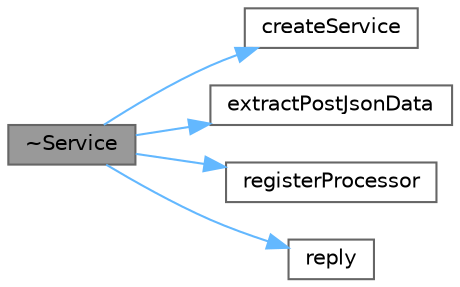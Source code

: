 digraph "~Service"
{
 // LATEX_PDF_SIZE
  bgcolor="transparent";
  edge [fontname=Helvetica,fontsize=10,labelfontname=Helvetica,labelfontsize=10];
  node [fontname=Helvetica,fontsize=10,shape=box,height=0.2,width=0.4];
  rankdir="LR";
  Node1 [id="Node000001",label="~Service",height=0.2,width=0.4,color="gray40", fillcolor="grey60", style="filled", fontcolor="black",tooltip=" "];
  Node1 -> Node2 [id="edge1_Node000001_Node000002",color="steelblue1",style="solid",tooltip=" "];
  Node2 [id="Node000002",label="createService",height=0.2,width=0.4,color="grey40", fillcolor="white", style="filled",URL="$class_j_q_http_server_1_1_service.html#afec0e55bd8ac1c2808213b0deaf8c6ff",tooltip="创建服务实例的工厂方法"];
  Node1 -> Node3 [id="edge2_Node000001_Node000003",color="steelblue1",style="solid",tooltip=" "];
  Node3 [id="Node000003",label="extractPostJsonData",height=0.2,width=0.4,color="grey40", fillcolor="white", style="filled",URL="$class_j_q_http_server_1_1_service.html#a34edf84123ca954ca94ab69edafcd020",tooltip="提取POST请求中的JSON数据"];
  Node1 -> Node4 [id="edge3_Node000001_Node000004",color="steelblue1",style="solid",tooltip=" "];
  Node4 [id="Node000004",label="registerProcessor",height=0.2,width=0.4,color="grey40", fillcolor="white", style="filled",URL="$class_j_q_http_server_1_1_service.html#a386e24c9922ee6c231207e9ea7f22f95",tooltip="注册业务处理器"];
  Node1 -> Node5 [id="edge4_Node000001_Node000005",color="steelblue1",style="solid",tooltip=" "];
  Node5 [id="Node000005",label="reply",height=0.2,width=0.4,color="grey40", fillcolor="white", style="filled",URL="$class_j_q_http_server_1_1_service.html#aa42057b8725174798daca4ed593d0efe",tooltip="发送JSON格式响应（带数据内容）"];
}
